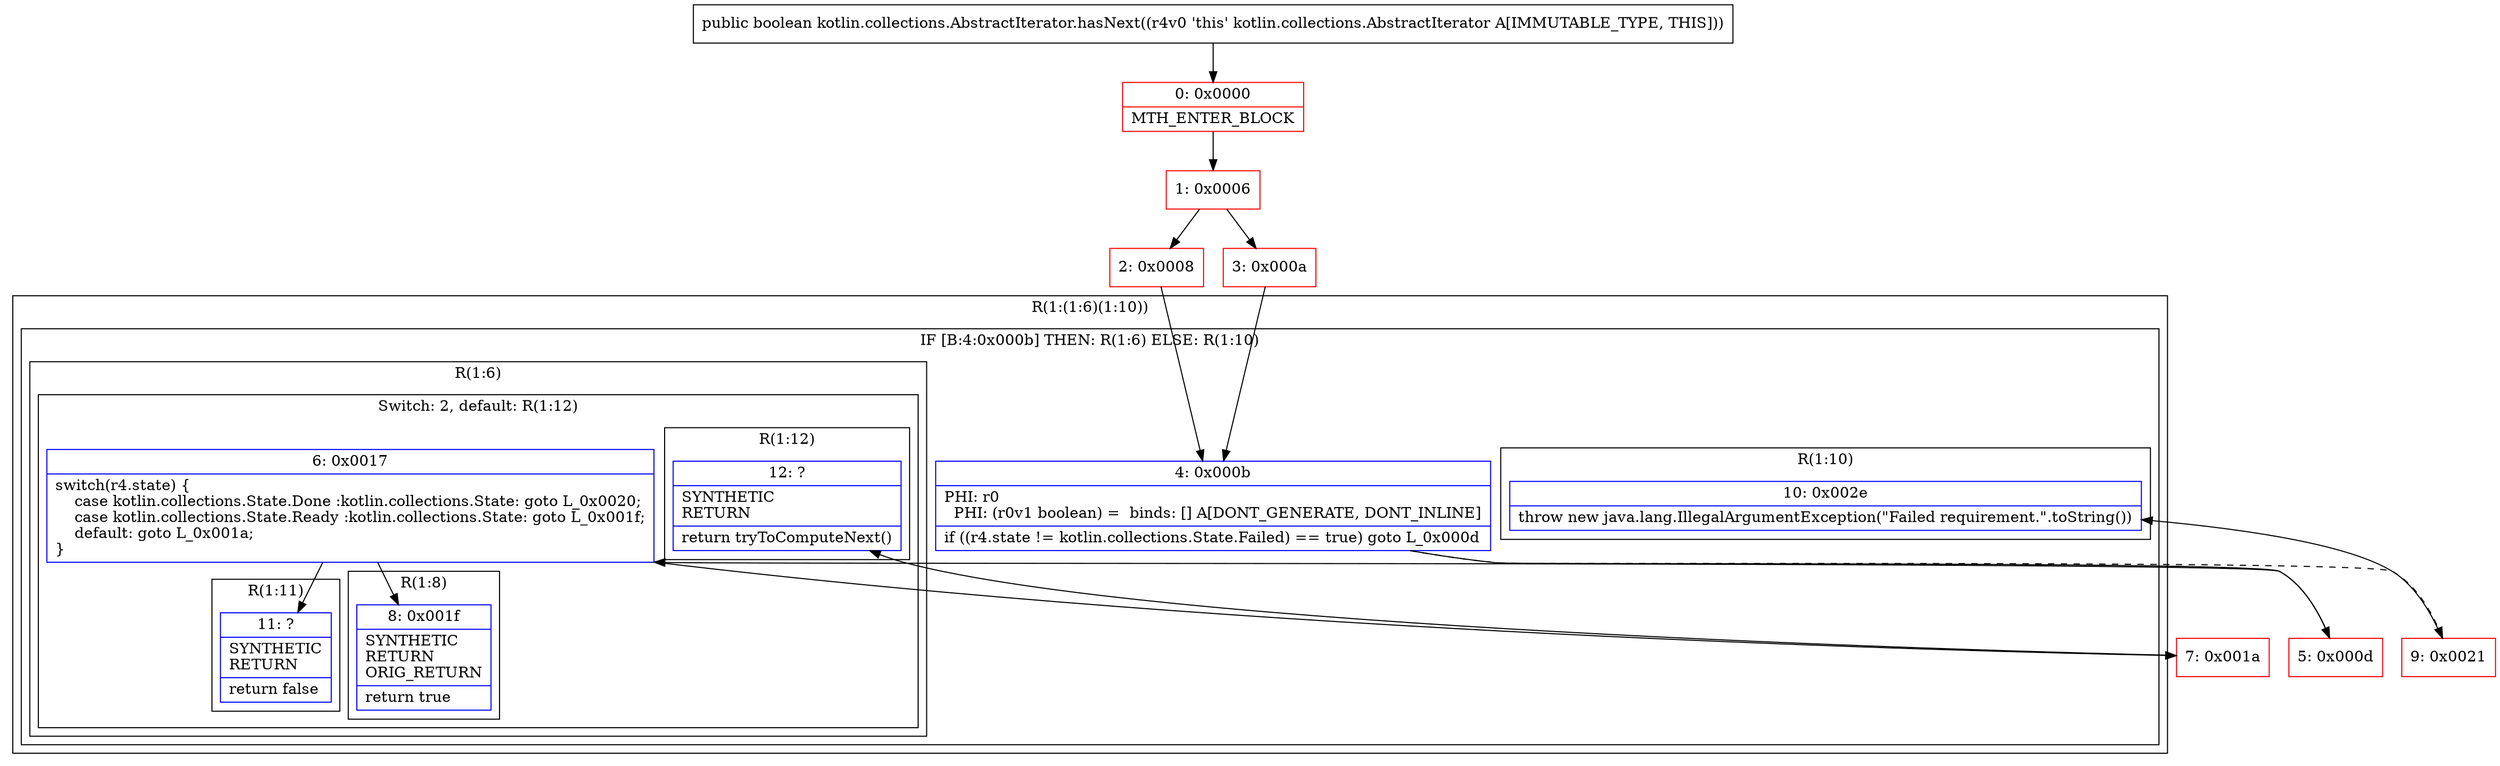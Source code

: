 digraph "CFG forkotlin.collections.AbstractIterator.hasNext()Z" {
subgraph cluster_Region_1891959181 {
label = "R(1:(1:6)(1:10))";
node [shape=record,color=blue];
subgraph cluster_IfRegion_1578075446 {
label = "IF [B:4:0x000b] THEN: R(1:6) ELSE: R(1:10)";
node [shape=record,color=blue];
Node_4 [shape=record,label="{4\:\ 0x000b|PHI: r0 \l  PHI: (r0v1 boolean) =  binds: [] A[DONT_GENERATE, DONT_INLINE]\l|if ((r4.state != kotlin.collections.State.Failed) == true) goto L_0x000d\l}"];
subgraph cluster_Region_1693593168 {
label = "R(1:6)";
node [shape=record,color=blue];
subgraph cluster_SwitchRegion_111784441 {
label = "Switch: 2, default: R(1:12)";
node [shape=record,color=blue];
Node_6 [shape=record,label="{6\:\ 0x0017|switch(r4.state) \{\l    case kotlin.collections.State.Done :kotlin.collections.State: goto L_0x0020;\l    case kotlin.collections.State.Ready :kotlin.collections.State: goto L_0x001f;\l    default: goto L_0x001a;\l\}\l}"];
subgraph cluster_Region_1589121480 {
label = "R(1:11)";
node [shape=record,color=blue];
Node_11 [shape=record,label="{11\:\ ?|SYNTHETIC\lRETURN\l|return false\l}"];
}
subgraph cluster_Region_2092701980 {
label = "R(1:8)";
node [shape=record,color=blue];
Node_8 [shape=record,label="{8\:\ 0x001f|SYNTHETIC\lRETURN\lORIG_RETURN\l|return true\l}"];
}
subgraph cluster_Region_155789429 {
label = "R(1:12)";
node [shape=record,color=blue];
Node_12 [shape=record,label="{12\:\ ?|SYNTHETIC\lRETURN\l|return tryToComputeNext()\l}"];
}
}
}
subgraph cluster_Region_1109681884 {
label = "R(1:10)";
node [shape=record,color=blue];
Node_10 [shape=record,label="{10\:\ 0x002e|throw new java.lang.IllegalArgumentException(\"Failed requirement.\".toString())\l}"];
}
}
}
Node_0 [shape=record,color=red,label="{0\:\ 0x0000|MTH_ENTER_BLOCK\l}"];
Node_1 [shape=record,color=red,label="{1\:\ 0x0006}"];
Node_2 [shape=record,color=red,label="{2\:\ 0x0008}"];
Node_3 [shape=record,color=red,label="{3\:\ 0x000a}"];
Node_5 [shape=record,color=red,label="{5\:\ 0x000d}"];
Node_7 [shape=record,color=red,label="{7\:\ 0x001a}"];
Node_9 [shape=record,color=red,label="{9\:\ 0x0021}"];
MethodNode[shape=record,label="{public boolean kotlin.collections.AbstractIterator.hasNext((r4v0 'this' kotlin.collections.AbstractIterator A[IMMUTABLE_TYPE, THIS])) }"];
MethodNode -> Node_0;
Node_4 -> Node_5;
Node_4 -> Node_9[style=dashed];
Node_6 -> Node_7;
Node_6 -> Node_8;
Node_6 -> Node_11;
Node_0 -> Node_1;
Node_1 -> Node_2;
Node_1 -> Node_3;
Node_2 -> Node_4;
Node_3 -> Node_4;
Node_5 -> Node_6;
Node_7 -> Node_12;
Node_9 -> Node_10;
}

